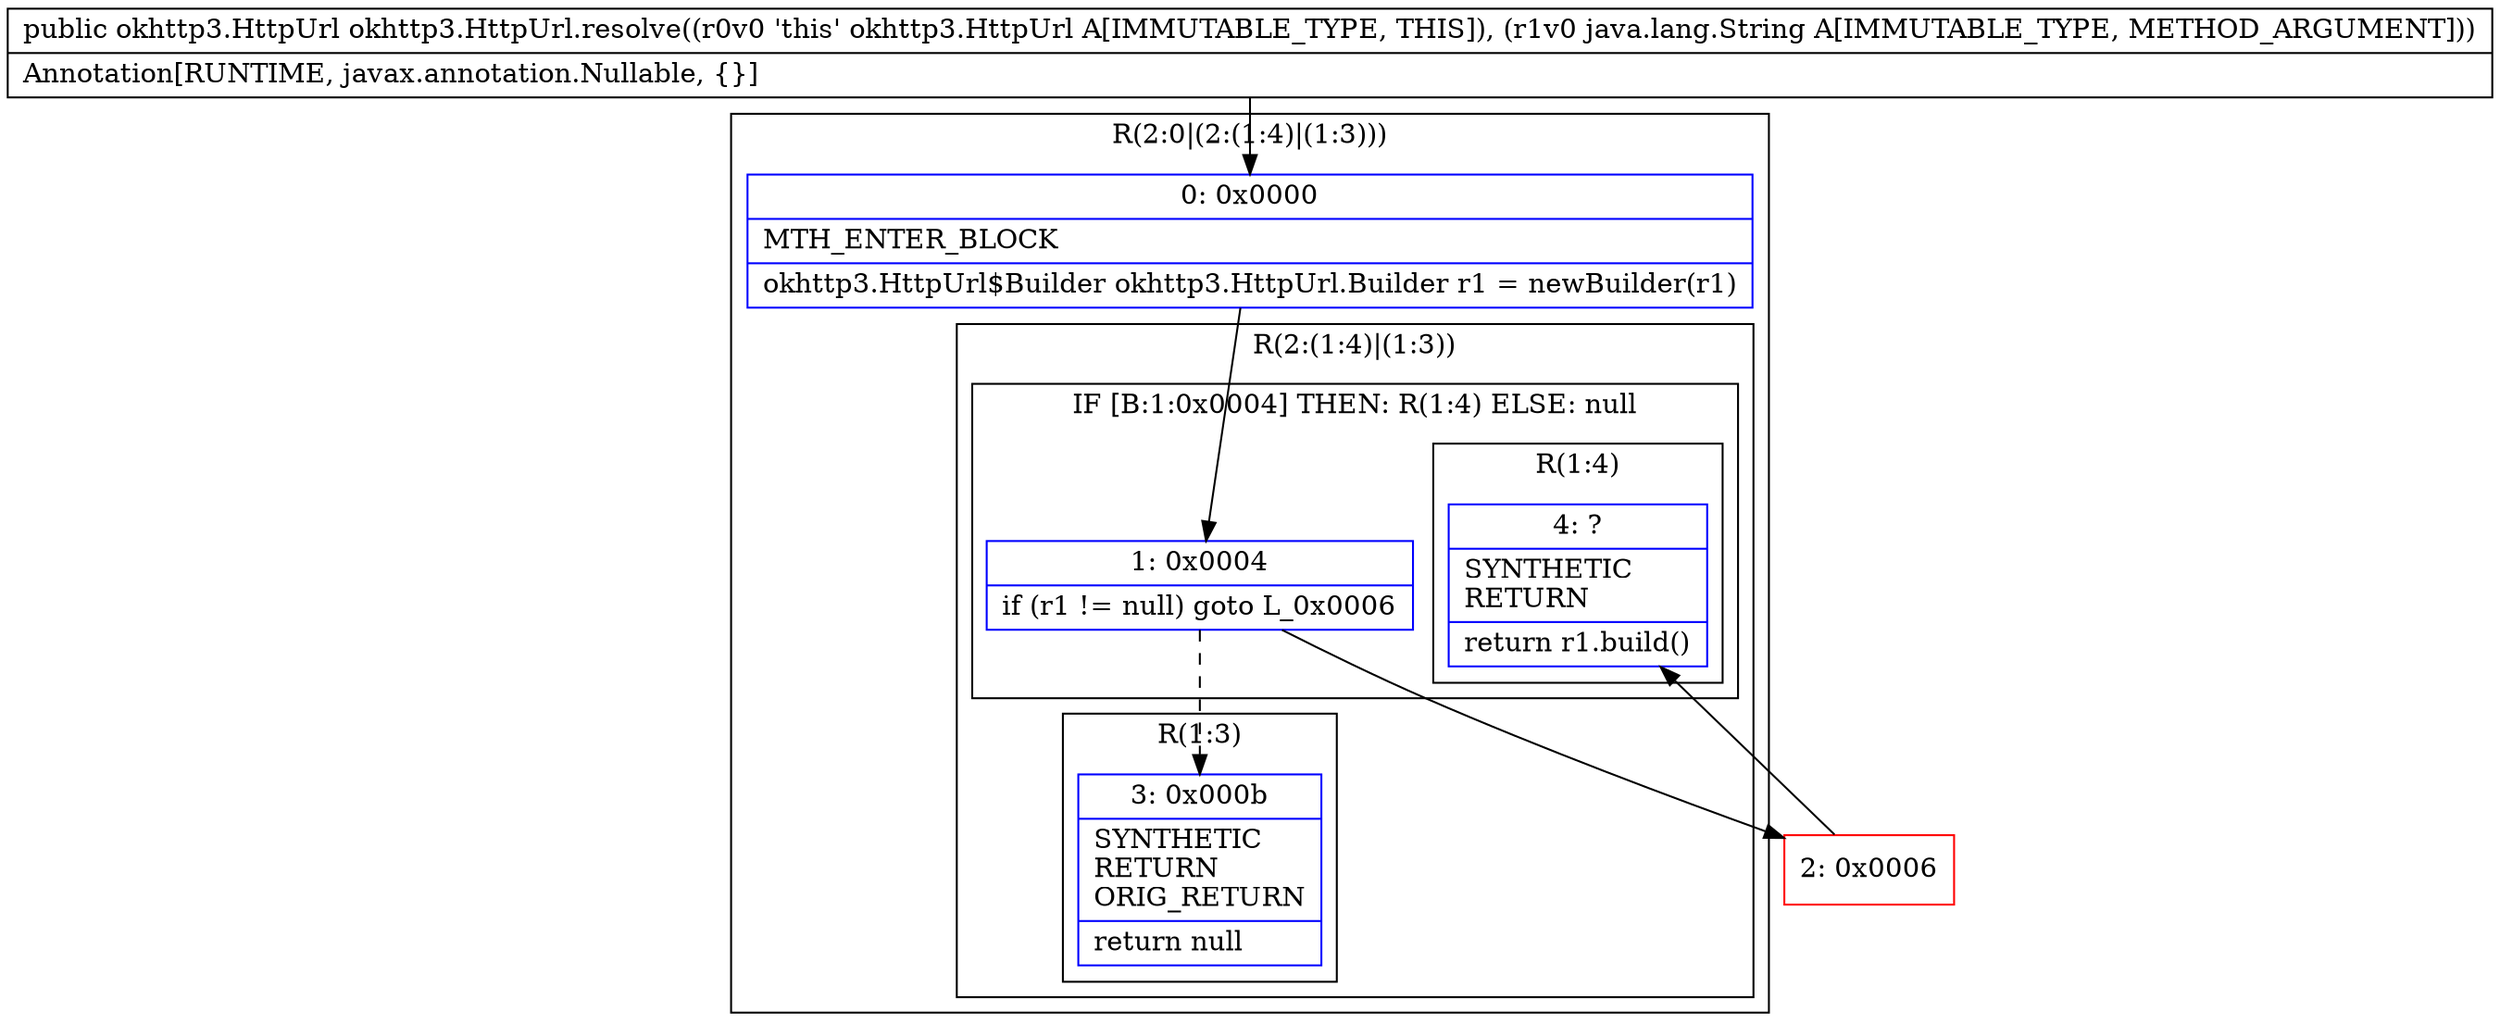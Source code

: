 digraph "CFG forokhttp3.HttpUrl.resolve(Ljava\/lang\/String;)Lokhttp3\/HttpUrl;" {
subgraph cluster_Region_1314914714 {
label = "R(2:0|(2:(1:4)|(1:3)))";
node [shape=record,color=blue];
Node_0 [shape=record,label="{0\:\ 0x0000|MTH_ENTER_BLOCK\l|okhttp3.HttpUrl$Builder okhttp3.HttpUrl.Builder r1 = newBuilder(r1)\l}"];
subgraph cluster_Region_634628844 {
label = "R(2:(1:4)|(1:3))";
node [shape=record,color=blue];
subgraph cluster_IfRegion_183134288 {
label = "IF [B:1:0x0004] THEN: R(1:4) ELSE: null";
node [shape=record,color=blue];
Node_1 [shape=record,label="{1\:\ 0x0004|if (r1 != null) goto L_0x0006\l}"];
subgraph cluster_Region_129497160 {
label = "R(1:4)";
node [shape=record,color=blue];
Node_4 [shape=record,label="{4\:\ ?|SYNTHETIC\lRETURN\l|return r1.build()\l}"];
}
}
subgraph cluster_Region_152039520 {
label = "R(1:3)";
node [shape=record,color=blue];
Node_3 [shape=record,label="{3\:\ 0x000b|SYNTHETIC\lRETURN\lORIG_RETURN\l|return null\l}"];
}
}
}
Node_2 [shape=record,color=red,label="{2\:\ 0x0006}"];
MethodNode[shape=record,label="{public okhttp3.HttpUrl okhttp3.HttpUrl.resolve((r0v0 'this' okhttp3.HttpUrl A[IMMUTABLE_TYPE, THIS]), (r1v0 java.lang.String A[IMMUTABLE_TYPE, METHOD_ARGUMENT]))  | Annotation[RUNTIME, javax.annotation.Nullable, \{\}]\l}"];
MethodNode -> Node_0;
Node_0 -> Node_1;
Node_1 -> Node_2;
Node_1 -> Node_3[style=dashed];
Node_2 -> Node_4;
}


